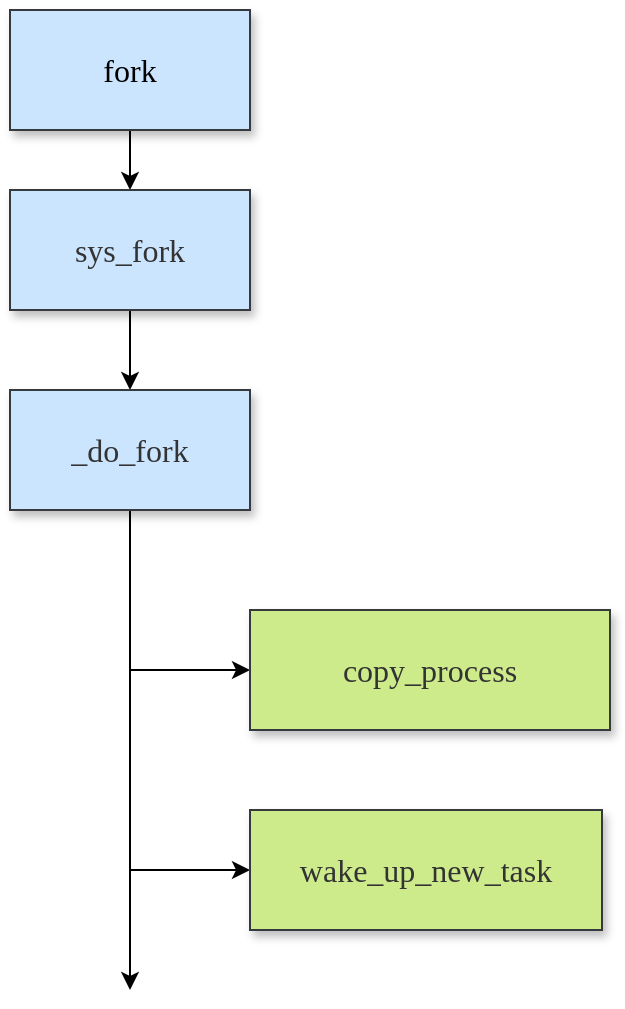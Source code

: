 <mxfile version="13.9.9" type="github">
  <diagram id="QGg_SWdPI7nTH9CGpfqN" name="第 1 页">
    <mxGraphModel dx="830" dy="819" grid="1" gridSize="10" guides="1" tooltips="1" connect="1" arrows="1" fold="1" page="1" pageScale="1" pageWidth="827" pageHeight="1169" math="0" shadow="0">
      <root>
        <mxCell id="0" />
        <mxCell id="1" parent="0" />
        <mxCell id="fF32da3hAEL_u4iR9Sk4-7" style="edgeStyle=orthogonalEdgeStyle;rounded=0;orthogonalLoop=1;jettySize=auto;html=1;fontFamily=Comic Sans MS;fontSize=16;" edge="1" parent="1" source="fF32da3hAEL_u4iR9Sk4-1" target="fF32da3hAEL_u4iR9Sk4-2">
          <mxGeometry relative="1" as="geometry" />
        </mxCell>
        <mxCell id="fF32da3hAEL_u4iR9Sk4-1" value="fork" style="rounded=0;whiteSpace=wrap;html=1;shadow=1;strokeColor=#36393d;fontFamily=Comic Sans MS;fontSize=16;fillColor=#cce5ff;" vertex="1" parent="1">
          <mxGeometry x="160" y="320" width="120" height="60" as="geometry" />
        </mxCell>
        <mxCell id="fF32da3hAEL_u4iR9Sk4-8" style="edgeStyle=orthogonalEdgeStyle;rounded=0;orthogonalLoop=1;jettySize=auto;html=1;entryX=0.5;entryY=0;entryDx=0;entryDy=0;fontFamily=Comic Sans MS;fontSize=16;" edge="1" parent="1" source="fF32da3hAEL_u4iR9Sk4-2" target="fF32da3hAEL_u4iR9Sk4-3">
          <mxGeometry relative="1" as="geometry" />
        </mxCell>
        <mxCell id="fF32da3hAEL_u4iR9Sk4-2" value="&lt;span style=&quot;color: rgb(51, 51, 51);&quot;&gt;sys_fork&lt;/span&gt;" style="rounded=0;whiteSpace=wrap;html=1;shadow=1;strokeColor=#36393d;fontFamily=Comic Sans MS;fontSize=16;fillColor=#cce5ff;labelBackgroundColor=none;" vertex="1" parent="1">
          <mxGeometry x="160" y="410" width="120" height="60" as="geometry" />
        </mxCell>
        <mxCell id="fF32da3hAEL_u4iR9Sk4-6" style="edgeStyle=orthogonalEdgeStyle;rounded=0;orthogonalLoop=1;jettySize=auto;html=1;fontFamily=Comic Sans MS;fontSize=16;" edge="1" parent="1" source="fF32da3hAEL_u4iR9Sk4-3">
          <mxGeometry relative="1" as="geometry">
            <mxPoint x="220" y="810" as="targetPoint" />
          </mxGeometry>
        </mxCell>
        <mxCell id="fF32da3hAEL_u4iR9Sk4-9" style="edgeStyle=orthogonalEdgeStyle;rounded=0;orthogonalLoop=1;jettySize=auto;html=1;entryX=0;entryY=0.5;entryDx=0;entryDy=0;fontFamily=Comic Sans MS;fontSize=16;" edge="1" parent="1" source="fF32da3hAEL_u4iR9Sk4-3" target="fF32da3hAEL_u4iR9Sk4-4">
          <mxGeometry relative="1" as="geometry" />
        </mxCell>
        <mxCell id="fF32da3hAEL_u4iR9Sk4-10" style="edgeStyle=orthogonalEdgeStyle;rounded=0;orthogonalLoop=1;jettySize=auto;html=1;entryX=0;entryY=0.5;entryDx=0;entryDy=0;fontFamily=Comic Sans MS;fontSize=16;" edge="1" parent="1" source="fF32da3hAEL_u4iR9Sk4-3" target="fF32da3hAEL_u4iR9Sk4-5">
          <mxGeometry relative="1" as="geometry" />
        </mxCell>
        <mxCell id="fF32da3hAEL_u4iR9Sk4-3" value="&lt;span style=&quot;color: rgb(51, 51, 51);&quot;&gt;_do_fork&lt;/span&gt;" style="rounded=0;whiteSpace=wrap;html=1;shadow=1;strokeColor=#36393d;fontFamily=Comic Sans MS;fontSize=16;fillColor=#cce5ff;labelBackgroundColor=none;" vertex="1" parent="1">
          <mxGeometry x="160" y="510" width="120" height="60" as="geometry" />
        </mxCell>
        <mxCell id="fF32da3hAEL_u4iR9Sk4-4" value="&lt;span style=&quot;color: rgb(51, 51, 51);&quot;&gt;copy_process&lt;/span&gt;" style="rounded=0;whiteSpace=wrap;html=1;shadow=1;strokeColor=#36393d;fontFamily=Comic Sans MS;fontSize=16;fillColor=#cdeb8b;labelBackgroundColor=none;" vertex="1" parent="1">
          <mxGeometry x="280" y="620" width="180" height="60" as="geometry" />
        </mxCell>
        <mxCell id="fF32da3hAEL_u4iR9Sk4-5" value="&lt;span style=&quot;color: rgb(51, 51, 51);&quot;&gt;wake_up_new_task&lt;/span&gt;" style="rounded=0;whiteSpace=wrap;html=1;shadow=1;strokeColor=#36393d;fontFamily=Comic Sans MS;fontSize=16;fillColor=#cdeb8b;labelBackgroundColor=none;" vertex="1" parent="1">
          <mxGeometry x="280" y="720" width="176" height="60" as="geometry" />
        </mxCell>
      </root>
    </mxGraphModel>
  </diagram>
</mxfile>
